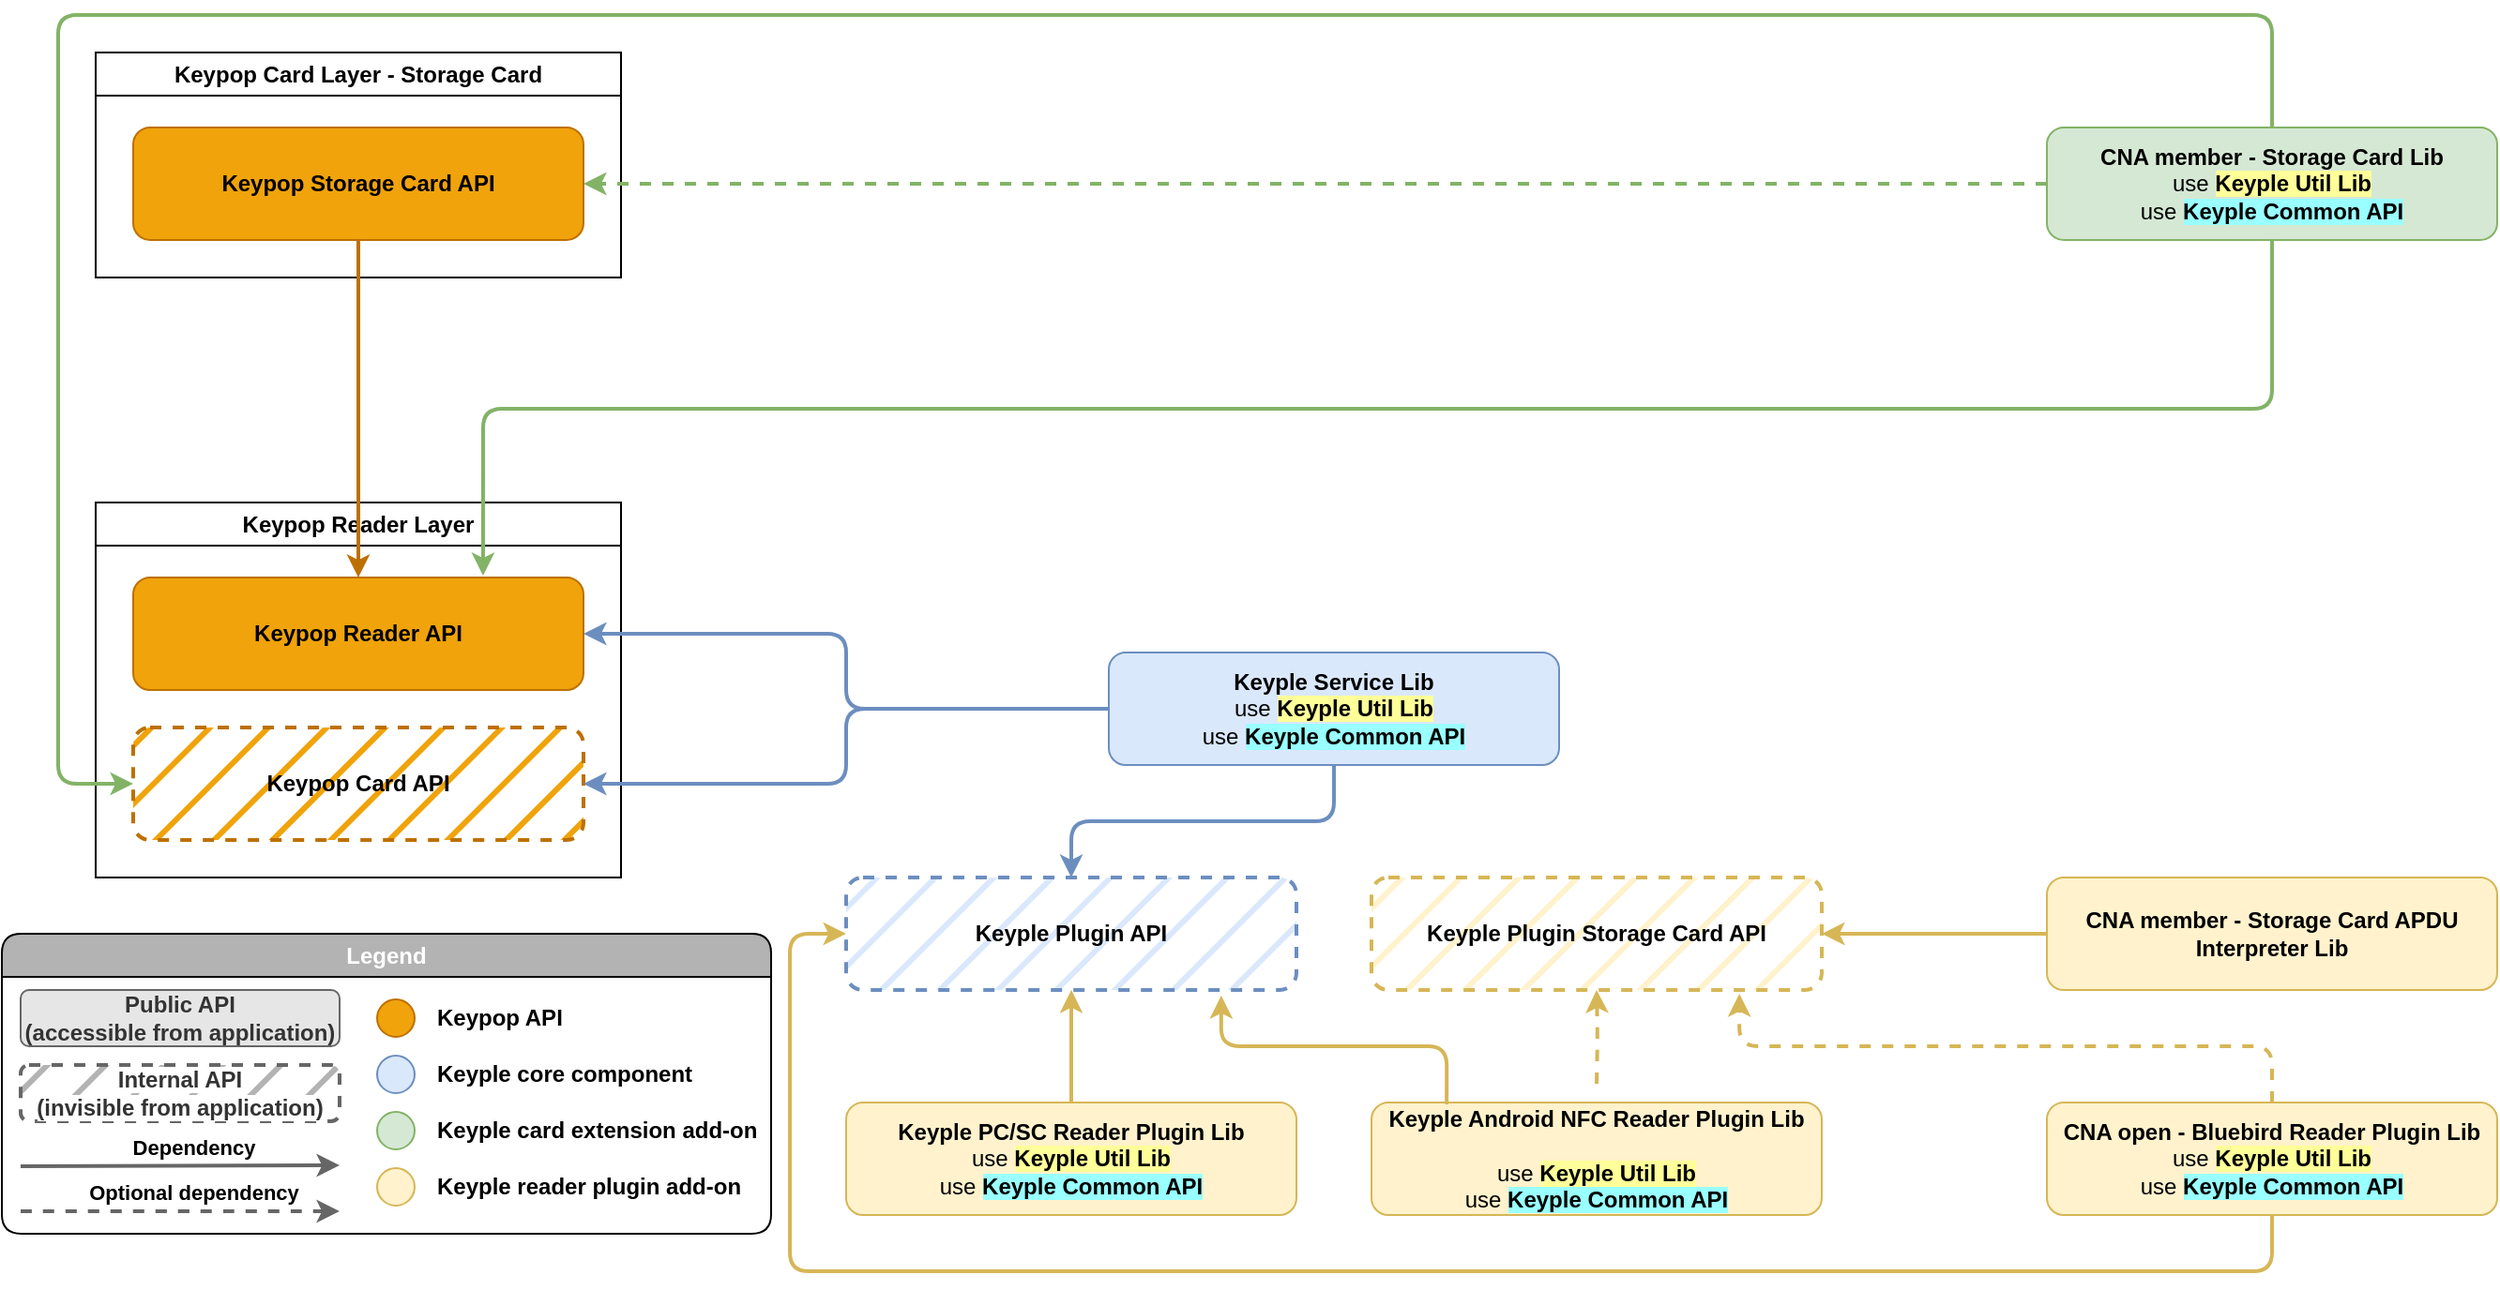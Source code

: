 <mxfile version="27.0.9">
  <diagram id="ugRn2NZ_iOeZW2UWXEU1" name="Page-1">
    <mxGraphModel dx="1473" dy="2081" grid="1" gridSize="10" guides="1" tooltips="1" connect="1" arrows="1" fold="1" page="1" pageScale="1" pageWidth="1654" pageHeight="1169" math="0" shadow="0">
      <root>
        <mxCell id="0" />
        <mxCell id="1" parent="0" />
        <mxCell id="ppmKoIEsNBY7Kqpl7rI8-16" value="Keypop Reader Layer" style="swimlane;whiteSpace=wrap;html=1;" parent="1" vertex="1">
          <mxGeometry x="240" y="-80" width="280" height="200" as="geometry" />
        </mxCell>
        <mxCell id="P8h1JKQHrEOADxgDFcXR-5" value="Keypop Card API" style="rounded=1;whiteSpace=wrap;html=1;fillColor=#f0a30a;strokeColor=#BD7000;fontStyle=1;dashed=1;fillStyle=hatch;strokeWidth=2;fontColor=#000000;" parent="ppmKoIEsNBY7Kqpl7rI8-16" vertex="1">
          <mxGeometry x="20" y="120" width="240" height="60" as="geometry" />
        </mxCell>
        <mxCell id="P8h1JKQHrEOADxgDFcXR-4" value="Keypop Reader API" style="rounded=1;whiteSpace=wrap;html=1;fillColor=#f0a30a;strokeColor=#BD7000;fontStyle=1;fontColor=#000000;" parent="ppmKoIEsNBY7Kqpl7rI8-16" vertex="1">
          <mxGeometry x="20" y="40" width="240" height="60" as="geometry" />
        </mxCell>
        <mxCell id="V6izYeQOWG8l3TrPsfdA-48" style="edgeStyle=orthogonalEdgeStyle;orthogonalLoop=1;jettySize=auto;html=1;entryX=0.5;entryY=1;entryDx=0;entryDy=0;strokeWidth=2;fillColor=#fff2cc;strokeColor=#d6b656;exitX=0.5;exitY=0;exitDx=0;exitDy=0;" parent="1" source="V6izYeQOWG8l3TrPsfdA-14" target="V6izYeQOWG8l3TrPsfdA-12" edge="1">
          <mxGeometry relative="1" as="geometry">
            <mxPoint x="690" y="240" as="sourcePoint" />
          </mxGeometry>
        </mxCell>
        <mxCell id="V6izYeQOWG8l3TrPsfdA-14" value="&lt;b&gt;Keyple PC/SC Reader Plugin Lib&lt;/b&gt;&lt;br&gt;use&amp;nbsp;&lt;b style=&quot;border-color: var(--border-color); background-color: rgb(255, 255, 153);&quot;&gt;Keyple Util Lib&lt;/b&gt;&lt;br&gt;use &lt;b style=&quot;background-color: rgb(153, 255, 255);&quot;&gt;Keyple Common API&lt;/b&gt;" style="rounded=1;whiteSpace=wrap;html=1;fillColor=#fff2cc;strokeColor=#d6b656;fontStyle=0" parent="1" vertex="1">
          <mxGeometry x="640" y="240" width="240" height="60" as="geometry" />
        </mxCell>
        <mxCell id="V6izYeQOWG8l3TrPsfdA-44" style="edgeStyle=orthogonalEdgeStyle;orthogonalLoop=1;jettySize=auto;html=1;exitX=0.5;exitY=1;exitDx=0;exitDy=0;strokeWidth=2;fillColor=#dae8fc;strokeColor=#6c8ebf;rounded=1;entryX=0.5;entryY=0;entryDx=0;entryDy=0;" parent="1" source="V6izYeQOWG8l3TrPsfdA-28" target="V6izYeQOWG8l3TrPsfdA-12" edge="1">
          <mxGeometry relative="1" as="geometry">
            <mxPoint x="890" y="430" as="targetPoint" />
          </mxGeometry>
        </mxCell>
        <mxCell id="P8h1JKQHrEOADxgDFcXR-9" style="edgeStyle=orthogonalEdgeStyle;orthogonalLoop=1;jettySize=auto;html=1;exitX=0;exitY=0.5;exitDx=0;exitDy=0;entryX=1;entryY=0.5;entryDx=0;entryDy=0;strokeWidth=2;fillColor=#dae8fc;strokeColor=#6c8ebf;rounded=1;" parent="1" source="V6izYeQOWG8l3TrPsfdA-28" target="P8h1JKQHrEOADxgDFcXR-5" edge="1">
          <mxGeometry relative="1" as="geometry" />
        </mxCell>
        <mxCell id="P8h1JKQHrEOADxgDFcXR-10" style="edgeStyle=orthogonalEdgeStyle;orthogonalLoop=1;jettySize=auto;html=1;exitX=0;exitY=0.5;exitDx=0;exitDy=0;entryX=1;entryY=0.5;entryDx=0;entryDy=0;strokeWidth=2;fillColor=#dae8fc;strokeColor=#6c8ebf;rounded=1;" parent="1" source="V6izYeQOWG8l3TrPsfdA-28" target="P8h1JKQHrEOADxgDFcXR-4" edge="1">
          <mxGeometry relative="1" as="geometry" />
        </mxCell>
        <mxCell id="V6izYeQOWG8l3TrPsfdA-28" value="&lt;b&gt;Keyple Service Lib&lt;/b&gt;&lt;br&gt;use&amp;nbsp;&lt;b style=&quot;border-color: var(--border-color); background-color: rgb(255, 255, 153);&quot;&gt;Keyple Util Lib&lt;/b&gt;&lt;br&gt;use &lt;b style=&quot;background-color: rgb(153, 255, 255);&quot;&gt;Keyple Common API&lt;/b&gt;" style="rounded=1;whiteSpace=wrap;html=1;fillColor=#dae8fc;strokeColor=#6c8ebf;fontStyle=0" parent="1" vertex="1">
          <mxGeometry x="780" width="240" height="60" as="geometry" />
        </mxCell>
        <mxCell id="V6izYeQOWG8l3TrPsfdA-12" value="Keyple Plugin API" style="rounded=1;whiteSpace=wrap;html=1;fillColor=#dae8fc;strokeColor=#6c8ebf;fontStyle=1;dashed=1;fillStyle=hatch;glass=0;shadow=0;perimeterSpacing=0;strokeWidth=2;" parent="1" vertex="1">
          <mxGeometry x="640" y="120" width="240" height="60" as="geometry" />
        </mxCell>
        <mxCell id="V6izYeQOWG8l3TrPsfdA-68" value="Legend" style="swimlane;whiteSpace=wrap;html=1;shadow=0;glass=0;labelBackgroundColor=#B3B3B3;fillStyle=auto;strokeWidth=1;fillColor=#B3B3B3;gradientColor=none;rounded=1;swimlaneFillColor=none;swimlaneLine=1;fontColor=#FFFFFF;" parent="1" vertex="1">
          <mxGeometry x="190" y="150" width="410" height="160" as="geometry">
            <mxRectangle x="40" y="680" width="80" height="30" as="alternateBounds" />
          </mxGeometry>
        </mxCell>
        <mxCell id="V6izYeQOWG8l3TrPsfdA-80" value="" style="endArrow=classic;html=1;strokeWidth=2;curved=1;strokeColor=#666666;" parent="V6izYeQOWG8l3TrPsfdA-68" edge="1">
          <mxGeometry width="50" height="50" relative="1" as="geometry">
            <mxPoint x="10" y="124" as="sourcePoint" />
            <mxPoint x="180" y="123.5" as="targetPoint" />
          </mxGeometry>
        </mxCell>
        <mxCell id="V6izYeQOWG8l3TrPsfdA-81" value="&amp;nbsp;Dependency&amp;nbsp;" style="edgeLabel;html=1;align=center;verticalAlign=middle;resizable=0;points=[];fontStyle=1" parent="V6izYeQOWG8l3TrPsfdA-80" vertex="1" connectable="0">
          <mxGeometry x="-0.095" y="1" relative="1" as="geometry">
            <mxPoint x="15" y="-9" as="offset" />
          </mxGeometry>
        </mxCell>
        <mxCell id="P8h1JKQHrEOADxgDFcXR-26" value="Public API&lt;br&gt;(accessible from application)" style="rounded=1;whiteSpace=wrap;html=1;fillColor=#E6E6E6;strokeColor=#666666;fontStyle=1;strokeWidth=1;fillStyle=auto;fontColor=#333333;gradientColor=none;labelBackgroundColor=none;" parent="V6izYeQOWG8l3TrPsfdA-68" vertex="1">
          <mxGeometry x="10" y="30" width="170" height="30" as="geometry" />
        </mxCell>
        <mxCell id="P8h1JKQHrEOADxgDFcXR-25" value="" style="rounded=1;whiteSpace=wrap;html=1;fillColor=#B3B3B3;strokeColor=#666666;fontStyle=1;strokeWidth=2;fillStyle=hatch;fontColor=#333333;gradientColor=none;dashed=1;labelBackgroundColor=default;" parent="V6izYeQOWG8l3TrPsfdA-68" vertex="1">
          <mxGeometry x="10" y="70" width="170" height="30" as="geometry" />
        </mxCell>
        <mxCell id="P8h1JKQHrEOADxgDFcXR-16" value="" style="ellipse;whiteSpace=wrap;html=1;aspect=fixed;fillColor=#f0a30a;strokeColor=#BD7000;strokeWidth=1;fontColor=#000000;" parent="V6izYeQOWG8l3TrPsfdA-68" vertex="1">
          <mxGeometry x="200" y="35" width="20" height="20" as="geometry" />
        </mxCell>
        <mxCell id="P8h1JKQHrEOADxgDFcXR-18" value="Keypop API" style="text;html=1;strokeColor=none;fillColor=none;align=left;verticalAlign=middle;whiteSpace=wrap;rounded=0;strokeWidth=1;fontStyle=1" parent="V6izYeQOWG8l3TrPsfdA-68" vertex="1">
          <mxGeometry x="230" y="30" width="180" height="30" as="geometry" />
        </mxCell>
        <mxCell id="P8h1JKQHrEOADxgDFcXR-19" value="" style="ellipse;whiteSpace=wrap;html=1;aspect=fixed;fillColor=#dae8fc;strokeColor=#6c8ebf;strokeWidth=1;" parent="V6izYeQOWG8l3TrPsfdA-68" vertex="1">
          <mxGeometry x="200" y="65" width="20" height="20" as="geometry" />
        </mxCell>
        <mxCell id="P8h1JKQHrEOADxgDFcXR-20" value="Keyple core component" style="text;html=1;strokeColor=none;fillColor=none;align=left;verticalAlign=middle;whiteSpace=wrap;rounded=0;strokeWidth=1;fontStyle=1" parent="V6izYeQOWG8l3TrPsfdA-68" vertex="1">
          <mxGeometry x="230" y="60" width="180" height="30" as="geometry" />
        </mxCell>
        <mxCell id="P8h1JKQHrEOADxgDFcXR-21" value="" style="ellipse;whiteSpace=wrap;html=1;aspect=fixed;fillColor=#d5e8d4;strokeColor=#82b366;strokeWidth=1;" parent="V6izYeQOWG8l3TrPsfdA-68" vertex="1">
          <mxGeometry x="200" y="95" width="20" height="20" as="geometry" />
        </mxCell>
        <mxCell id="P8h1JKQHrEOADxgDFcXR-22" value="Keyple card extension add-on" style="text;html=1;strokeColor=none;fillColor=none;align=left;verticalAlign=middle;whiteSpace=wrap;rounded=0;strokeWidth=1;fontStyle=1" parent="V6izYeQOWG8l3TrPsfdA-68" vertex="1">
          <mxGeometry x="230" y="90" width="180" height="30" as="geometry" />
        </mxCell>
        <mxCell id="P8h1JKQHrEOADxgDFcXR-23" value="" style="ellipse;whiteSpace=wrap;html=1;aspect=fixed;fillColor=#fff2cc;strokeColor=#d6b656;strokeWidth=1;" parent="V6izYeQOWG8l3TrPsfdA-68" vertex="1">
          <mxGeometry x="200" y="125" width="20" height="20" as="geometry" />
        </mxCell>
        <mxCell id="P8h1JKQHrEOADxgDFcXR-24" value="Keyple reader plugin add-on" style="text;html=1;strokeColor=none;fillColor=none;align=left;verticalAlign=middle;whiteSpace=wrap;rounded=0;strokeWidth=1;fontStyle=1" parent="V6izYeQOWG8l3TrPsfdA-68" vertex="1">
          <mxGeometry x="230" y="120" width="180" height="30" as="geometry" />
        </mxCell>
        <mxCell id="V6izYeQOWG8l3TrPsfdA-82" value="" style="endArrow=classic;html=1;strokeWidth=2;curved=1;dashed=1;strokeColor=#666666;" parent="V6izYeQOWG8l3TrPsfdA-68" edge="1">
          <mxGeometry width="50" height="50" relative="1" as="geometry">
            <mxPoint x="10" y="148" as="sourcePoint" />
            <mxPoint x="180" y="148" as="targetPoint" />
          </mxGeometry>
        </mxCell>
        <mxCell id="V6izYeQOWG8l3TrPsfdA-83" value="&amp;nbsp;Optional dependency&amp;nbsp;" style="edgeLabel;html=1;align=center;verticalAlign=middle;resizable=0;points=[];fontStyle=1" parent="V6izYeQOWG8l3TrPsfdA-82" vertex="1" connectable="0">
          <mxGeometry x="-0.095" y="1" relative="1" as="geometry">
            <mxPoint x="15" y="-9" as="offset" />
          </mxGeometry>
        </mxCell>
        <mxCell id="sJ9qkVe-992G4J2jnNbK-8" value="&lt;span style=&quot;color: rgb(51, 51, 51); font-weight: 700; background-color: rgb(255, 255, 255);&quot;&gt;Internal API&lt;/span&gt;&lt;br style=&quot;color: rgb(51, 51, 51); font-weight: 700;&quot;&gt;&lt;span style=&quot;color: rgb(51, 51, 51); font-weight: 700; background-color: rgb(255, 255, 255);&quot;&gt;(invisible from application)&lt;/span&gt;" style="text;html=1;align=center;verticalAlign=middle;whiteSpace=wrap;rounded=0;" vertex="1" parent="V6izYeQOWG8l3TrPsfdA-68">
          <mxGeometry x="10" y="70" width="170" height="30" as="geometry" />
        </mxCell>
        <mxCell id="P8h1JKQHrEOADxgDFcXR-7" style="edgeStyle=orthogonalEdgeStyle;orthogonalLoop=1;jettySize=auto;html=1;exitX=0.5;exitY=0;exitDx=0;exitDy=0;entryX=0;entryY=0.5;entryDx=0;entryDy=0;strokeWidth=2;fillColor=#d5e8d4;strokeColor=#82b366;rounded=1;" parent="1" source="P8h1JKQHrEOADxgDFcXR-6" target="P8h1JKQHrEOADxgDFcXR-5" edge="1">
          <mxGeometry relative="1" as="geometry">
            <Array as="points">
              <mxPoint x="1400" y="-340" />
              <mxPoint x="220" y="-340" />
              <mxPoint x="220" y="70" />
            </Array>
          </mxGeometry>
        </mxCell>
        <mxCell id="P8h1JKQHrEOADxgDFcXR-8" style="edgeStyle=orthogonalEdgeStyle;orthogonalLoop=1;jettySize=auto;html=1;exitX=0.5;exitY=1;exitDx=0;exitDy=0;entryX=0.777;entryY=-0.017;entryDx=0;entryDy=0;strokeWidth=2;fillColor=#d5e8d4;strokeColor=#82b366;rounded=1;entryPerimeter=0;" parent="1" source="P8h1JKQHrEOADxgDFcXR-6" target="P8h1JKQHrEOADxgDFcXR-4" edge="1">
          <mxGeometry relative="1" as="geometry">
            <Array as="points">
              <mxPoint x="1400" y="-130" />
              <mxPoint x="447" y="-130" />
            </Array>
          </mxGeometry>
        </mxCell>
        <mxCell id="P8h1JKQHrEOADxgDFcXR-6" value="&lt;b&gt;CNA member - Storage Card Lib&lt;/b&gt;&lt;br&gt;use &lt;b style=&quot;background-color: rgb(255, 255, 153);&quot;&gt;Keyple Util Lib&lt;/b&gt;&lt;br&gt;use &lt;span style=&quot;background-color: rgb(153, 255, 255);&quot;&gt;&lt;b&gt;Keyple Common API&lt;/b&gt;&lt;/span&gt;" style="rounded=1;whiteSpace=wrap;html=1;fillColor=#d5e8d4;strokeColor=#82b366;fontStyle=0" parent="1" vertex="1">
          <mxGeometry x="1280" y="-280" width="240" height="60" as="geometry" />
        </mxCell>
        <mxCell id="ppmKoIEsNBY7Kqpl7rI8-6" value="Keyple Plugin Storage Card API" style="rounded=1;whiteSpace=wrap;html=1;fillColor=#fff2cc;strokeColor=#d6b656;fontStyle=1;dashed=1;fillStyle=hatch;glass=0;shadow=0;perimeterSpacing=0;strokeWidth=2;" parent="1" vertex="1">
          <mxGeometry x="920" y="120" width="240" height="60" as="geometry" />
        </mxCell>
        <mxCell id="ppmKoIEsNBY7Kqpl7rI8-9" style="edgeStyle=orthogonalEdgeStyle;rounded=0;orthogonalLoop=1;jettySize=auto;html=1;entryX=1;entryY=0.5;entryDx=0;entryDy=0;strokeWidth=2;exitX=0;exitY=0.5;exitDx=0;exitDy=0;fillColor=#fff2cc;strokeColor=#d6b656;" parent="1" source="ppmKoIEsNBY7Kqpl7rI8-7" target="ppmKoIEsNBY7Kqpl7rI8-6" edge="1">
          <mxGeometry relative="1" as="geometry" />
        </mxCell>
        <mxCell id="ppmKoIEsNBY7Kqpl7rI8-7" value="&lt;b&gt;CNA member - Storage Card APDU Interpreter Lib&lt;br&gt;&lt;/b&gt;" style="rounded=1;whiteSpace=wrap;html=1;fillColor=#fff2cc;strokeColor=#d6b656;fontStyle=0;" parent="1" vertex="1">
          <mxGeometry x="1280" y="120" width="240" height="60" as="geometry" />
        </mxCell>
        <mxCell id="ppmKoIEsNBY7Kqpl7rI8-8" style="edgeStyle=orthogonalEdgeStyle;orthogonalLoop=1;jettySize=auto;html=1;entryX=0.5;entryY=1;entryDx=0;entryDy=0;strokeWidth=2;fillColor=#fff2cc;strokeColor=#d6b656;dashed=1;" parent="1" target="ppmKoIEsNBY7Kqpl7rI8-6" edge="1">
          <mxGeometry relative="1" as="geometry">
            <mxPoint x="1040" y="230" as="sourcePoint" />
            <mxPoint x="1330" y="140" as="targetPoint" />
          </mxGeometry>
        </mxCell>
        <mxCell id="ppmKoIEsNBY7Kqpl7rI8-19" value="Keypop Card Layer - Storage Card" style="swimlane;whiteSpace=wrap;html=1;" parent="1" vertex="1">
          <mxGeometry x="240" y="-320" width="280" height="120" as="geometry" />
        </mxCell>
        <mxCell id="ppmKoIEsNBY7Kqpl7rI8-15" value="Keypop Storage Card API" style="rounded=1;whiteSpace=wrap;html=1;fillColor=#f0a30a;strokeColor=#BD7000;fontStyle=1;fontColor=#000000;" parent="ppmKoIEsNBY7Kqpl7rI8-19" vertex="1">
          <mxGeometry x="20" y="40" width="240" height="60" as="geometry" />
        </mxCell>
        <mxCell id="ppmKoIEsNBY7Kqpl7rI8-20" style="edgeStyle=orthogonalEdgeStyle;orthogonalLoop=1;jettySize=auto;html=1;strokeWidth=2;fillColor=#f0a30a;strokeColor=#BD7000;entryX=0.5;entryY=0;entryDx=0;entryDy=0;exitX=0.5;exitY=1;exitDx=0;exitDy=0;" parent="1" source="ppmKoIEsNBY7Kqpl7rI8-15" target="P8h1JKQHrEOADxgDFcXR-4" edge="1">
          <mxGeometry relative="1" as="geometry">
            <mxPoint x="520" y="-160" as="sourcePoint" />
            <mxPoint x="570" y="-140" as="targetPoint" />
          </mxGeometry>
        </mxCell>
        <mxCell id="ppmKoIEsNBY7Kqpl7rI8-21" style="edgeStyle=orthogonalEdgeStyle;orthogonalLoop=1;jettySize=auto;html=1;exitX=0;exitY=0.5;exitDx=0;exitDy=0;strokeWidth=2;fillColor=#d5e8d4;strokeColor=#82b366;dashed=1;rounded=1;entryX=1;entryY=0.5;entryDx=0;entryDy=0;" parent="1" source="P8h1JKQHrEOADxgDFcXR-6" target="ppmKoIEsNBY7Kqpl7rI8-15" edge="1">
          <mxGeometry relative="1" as="geometry">
            <mxPoint x="10" y="290" as="sourcePoint" />
            <mxPoint x="510" y="-250" as="targetPoint" />
            <Array as="points">
              <mxPoint x="850" y="-250" />
              <mxPoint x="850" y="-250" />
            </Array>
          </mxGeometry>
        </mxCell>
        <mxCell id="sJ9qkVe-992G4J2jnNbK-3" value="&lt;b&gt;CNA open - Bluebird Reader Plugin Lib&lt;/b&gt;&lt;br&gt;use&amp;nbsp;&lt;b style=&quot;border-color: var(--border-color); background-color: rgb(255, 255, 153);&quot;&gt;Keyple Util Lib&lt;/b&gt;&lt;br&gt;use &lt;b style=&quot;background-color: rgb(153, 255, 255);&quot;&gt;Keyple Common API&lt;/b&gt;" style="rounded=1;whiteSpace=wrap;html=1;fillColor=#fff2cc;strokeColor=#d6b656;fontStyle=0" vertex="1" parent="1">
          <mxGeometry x="1280" y="240" width="240" height="60" as="geometry" />
        </mxCell>
        <mxCell id="sJ9qkVe-992G4J2jnNbK-4" value="&lt;b&gt;Keyple Android NFC Reader Plugin Lib&lt;/b&gt;&lt;br&gt;&lt;br&gt;use&amp;nbsp;&lt;b style=&quot;border-color: var(--border-color); background-color: rgb(255, 255, 153);&quot;&gt;Keyple Util Lib&lt;/b&gt;&lt;br&gt;use &lt;b style=&quot;background-color: rgb(153, 255, 255);&quot;&gt;Keyple Common API&lt;/b&gt;" style="rounded=1;whiteSpace=wrap;html=1;fillColor=#fff2cc;strokeColor=#d6b656;fontStyle=0" vertex="1" parent="1">
          <mxGeometry x="920" y="240" width="240" height="60" as="geometry" />
        </mxCell>
        <mxCell id="sJ9qkVe-992G4J2jnNbK-5" style="edgeStyle=orthogonalEdgeStyle;orthogonalLoop=1;jettySize=auto;html=1;strokeWidth=2;fillColor=#fff2cc;strokeColor=#d6b656;exitX=0.167;exitY=0.017;exitDx=0;exitDy=0;entryX=0.833;entryY=1.05;entryDx=0;entryDy=0;entryPerimeter=0;exitPerimeter=0;" edge="1" parent="1" source="sJ9qkVe-992G4J2jnNbK-4" target="V6izYeQOWG8l3TrPsfdA-12">
          <mxGeometry relative="1" as="geometry">
            <mxPoint x="870" y="420" as="sourcePoint" />
            <mxPoint x="900" y="340" as="targetPoint" />
          </mxGeometry>
        </mxCell>
        <mxCell id="sJ9qkVe-992G4J2jnNbK-6" style="edgeStyle=orthogonalEdgeStyle;orthogonalLoop=1;jettySize=auto;html=1;entryX=0.817;entryY=1.033;entryDx=0;entryDy=0;strokeWidth=2;fillColor=#fff2cc;strokeColor=#d6b656;dashed=1;entryPerimeter=0;exitX=0.5;exitY=0;exitDx=0;exitDy=0;" edge="1" parent="1" source="sJ9qkVe-992G4J2jnNbK-3" target="ppmKoIEsNBY7Kqpl7rI8-6">
          <mxGeometry relative="1" as="geometry">
            <mxPoint x="1100" y="400" as="sourcePoint" />
            <mxPoint x="1100" y="350" as="targetPoint" />
            <Array as="points">
              <mxPoint x="1400" y="210" />
              <mxPoint x="1116" y="210" />
            </Array>
          </mxGeometry>
        </mxCell>
        <mxCell id="sJ9qkVe-992G4J2jnNbK-7" style="edgeStyle=orthogonalEdgeStyle;orthogonalLoop=1;jettySize=auto;html=1;entryX=0;entryY=0.5;entryDx=0;entryDy=0;strokeWidth=2;fillColor=#fff2cc;strokeColor=#d6b656;exitX=0.5;exitY=1;exitDx=0;exitDy=0;" edge="1" parent="1" source="sJ9qkVe-992G4J2jnNbK-3" target="V6izYeQOWG8l3TrPsfdA-12">
          <mxGeometry relative="1" as="geometry">
            <mxPoint x="1200" y="350" as="sourcePoint" />
            <mxPoint x="600" y="200" as="targetPoint" />
            <Array as="points">
              <mxPoint x="1400" y="330" />
              <mxPoint x="610" y="330" />
              <mxPoint x="610" y="150" />
            </Array>
          </mxGeometry>
        </mxCell>
      </root>
    </mxGraphModel>
  </diagram>
</mxfile>
